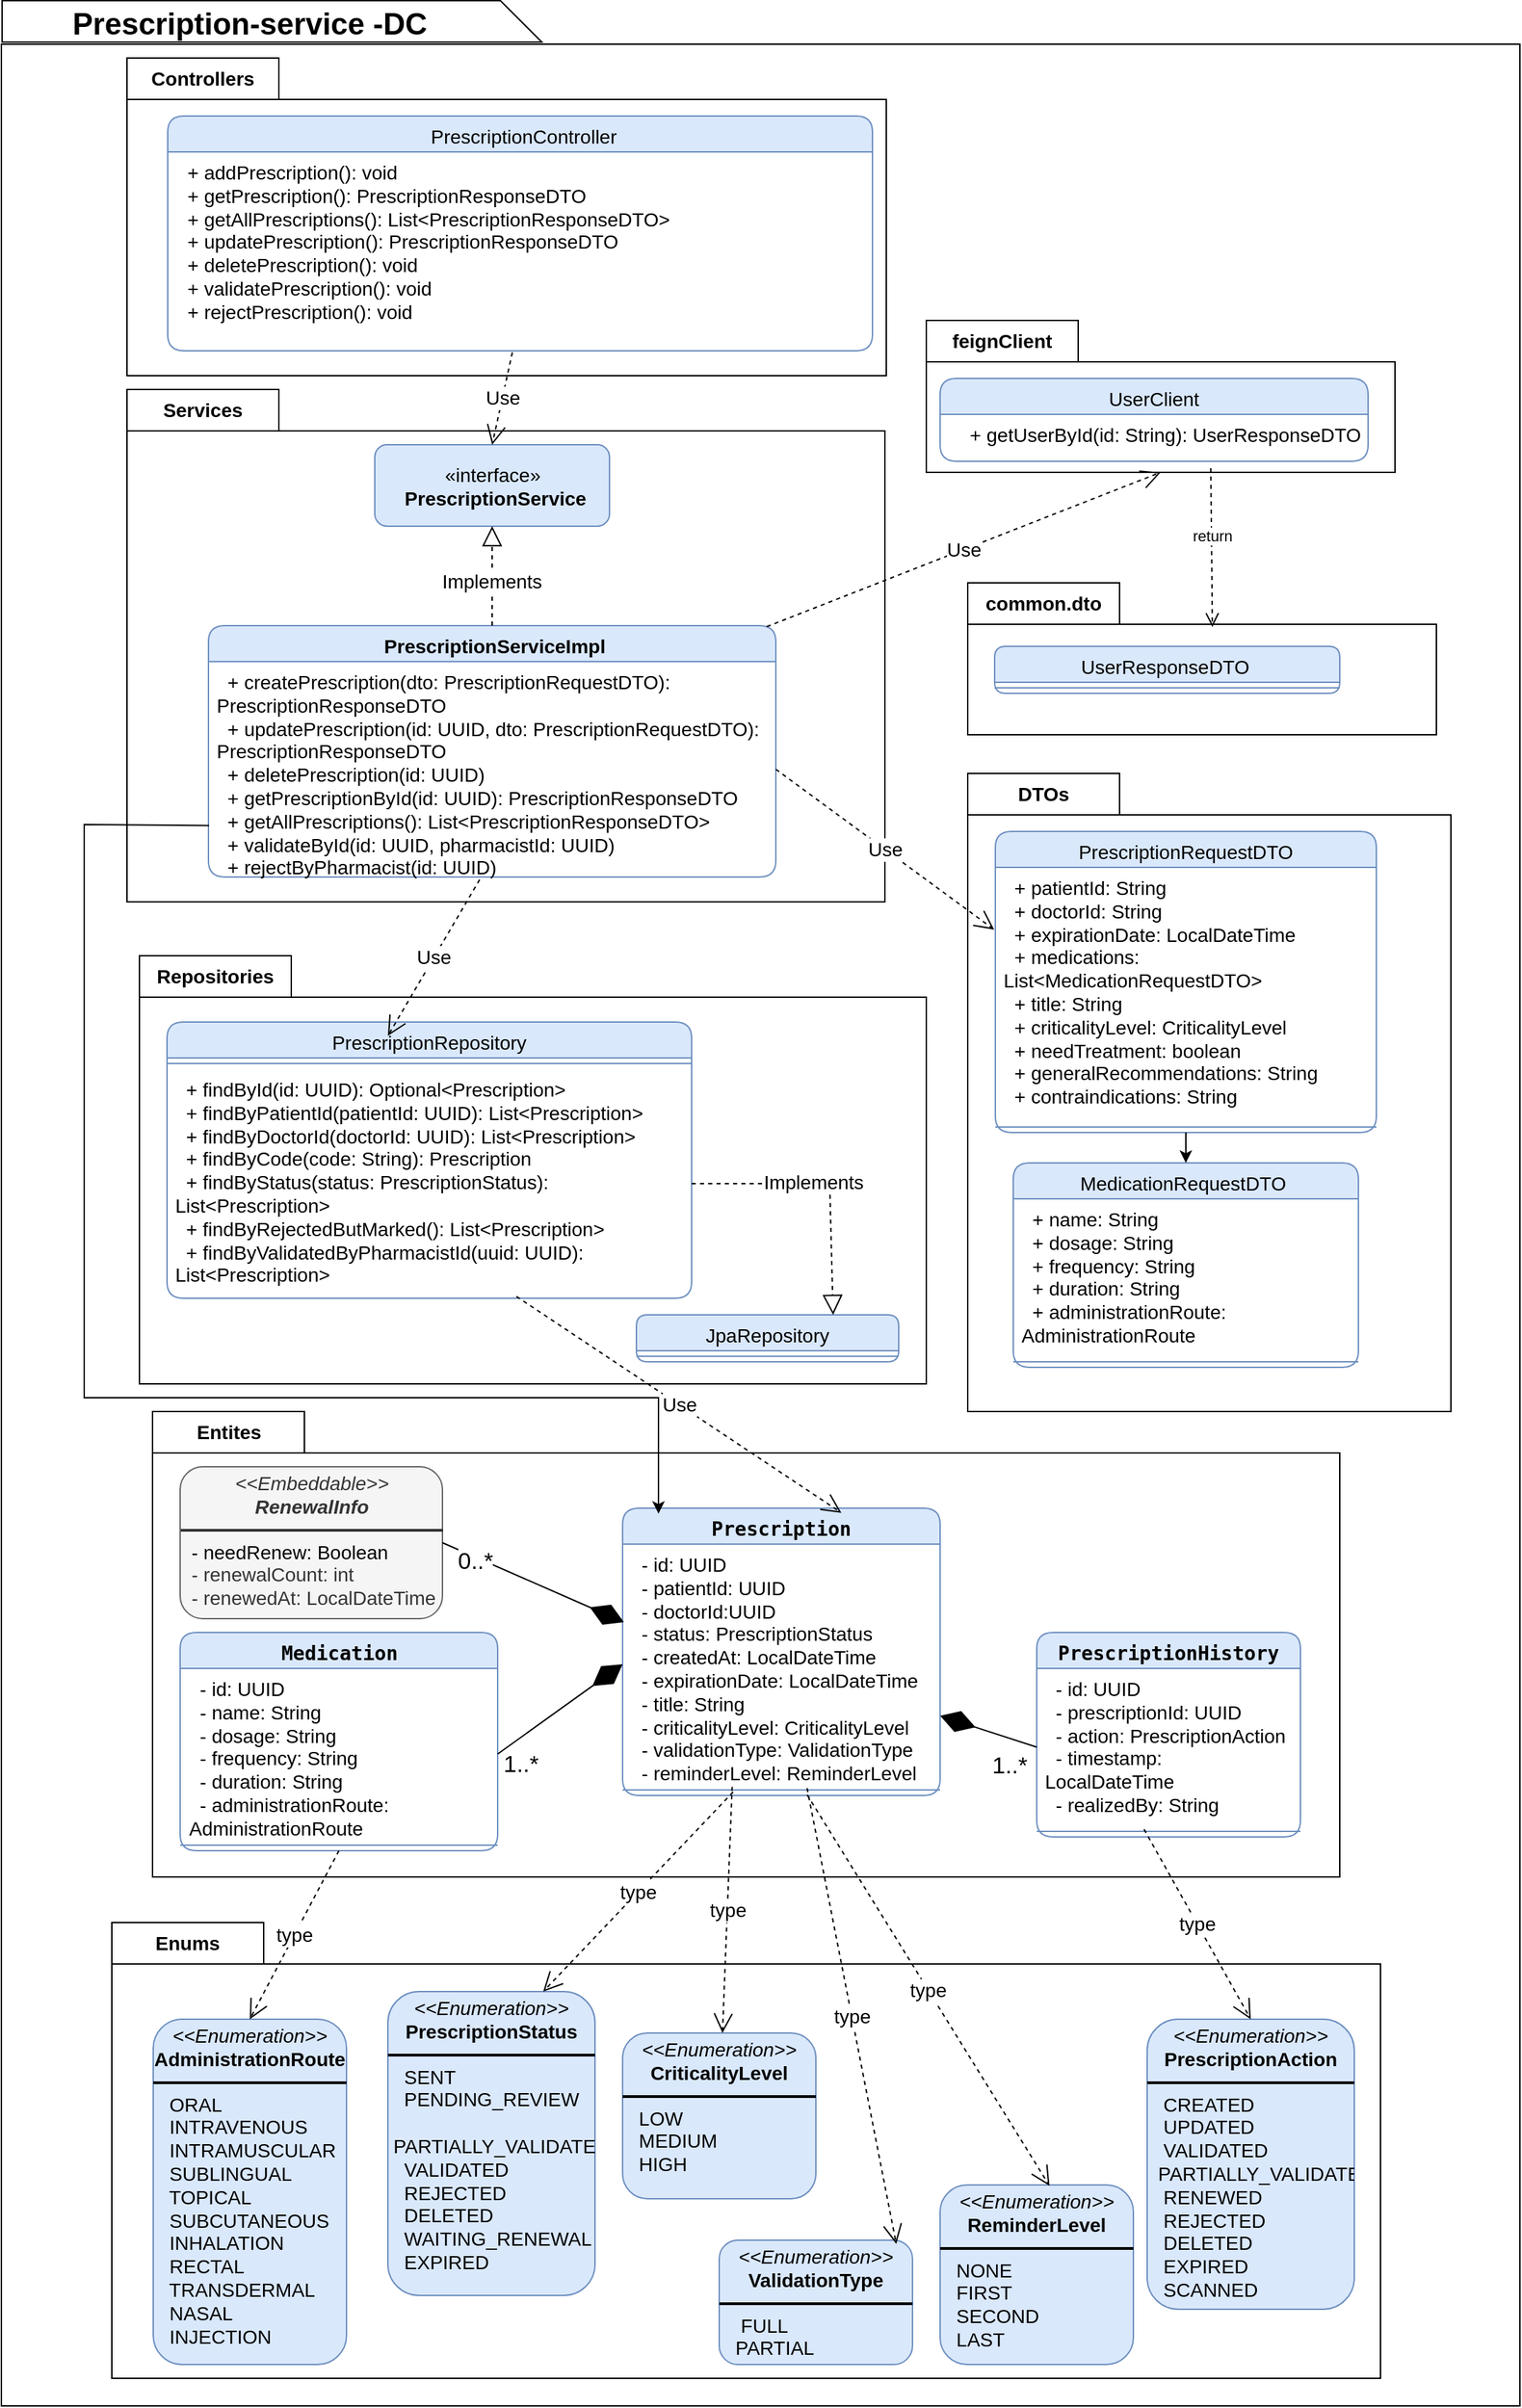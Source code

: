 <mxfile version="28.2.0">
  <diagram id="C5RBs43oDa-KdzZeNtuy" name="Page-1">
    <mxGraphModel dx="1423" dy="468" grid="1" gridSize="10" guides="1" tooltips="1" connect="1" arrows="1" fold="1" page="1" pageScale="1" pageWidth="583" pageHeight="827" math="0" shadow="0">
      <root>
        <mxCell id="WIyWlLk6GJQsqaUBKTNV-0" />
        <mxCell id="WIyWlLk6GJQsqaUBKTNV-1" parent="WIyWlLk6GJQsqaUBKTNV-0" />
        <mxCell id="e1ZtIlfMLZKQdUnk1_Ro-0" value="" style="html=1;whiteSpace=wrap;fontSize=14;" parent="WIyWlLk6GJQsqaUBKTNV-1" vertex="1">
          <mxGeometry x="1570" y="1360" width="1100" height="1710" as="geometry" />
        </mxCell>
        <mxCell id="e1ZtIlfMLZKQdUnk1_Ro-1" value="Entites" style="shape=folder;fontStyle=1;tabWidth=110;tabHeight=30;tabPosition=left;html=1;boundedLbl=1;labelInHeader=1;container=1;collapsible=0;recursiveResize=0;whiteSpace=wrap;fontSize=14;" parent="WIyWlLk6GJQsqaUBKTNV-1" vertex="1">
          <mxGeometry x="1679.5" y="2350" width="860" height="337" as="geometry" />
        </mxCell>
        <mxCell id="e1ZtIlfMLZKQdUnk1_Ro-2" value="&lt;div style=&quot;text-align: left;&quot;&gt;&lt;span style=&quot;background-color: transparent;&quot;&gt;&lt;font face=&quot;monospace&quot;&gt;Prescription&lt;/font&gt;&lt;/span&gt;&lt;/div&gt;" style="swimlane;fontStyle=1;align=center;verticalAlign=top;childLayout=stackLayout;horizontal=1;startSize=26;horizontalStack=0;resizeParent=1;resizeParentMax=0;resizeLast=0;collapsible=1;marginBottom=0;whiteSpace=wrap;html=1;fillColor=#dae8fc;strokeColor=#6c8ebf;rounded=1;fontSize=14;" parent="e1ZtIlfMLZKQdUnk1_Ro-1" vertex="1">
          <mxGeometry x="340.5" y="70" width="230" height="208" as="geometry">
            <mxRectangle x="200" y="60" width="70" height="30" as="alternateBounds" />
          </mxGeometry>
        </mxCell>
        <mxCell id="e1ZtIlfMLZKQdUnk1_Ro-3" value="&lt;div&gt;&amp;nbsp; - id: UUID&lt;/div&gt;&lt;div&gt;&amp;nbsp; - patientId: UUID&lt;/div&gt;&lt;div&gt;&amp;nbsp; - doctorId:UUID&lt;/div&gt;&lt;div&gt;&amp;nbsp; - status: PrescriptionStatus&lt;/div&gt;&lt;div&gt;&amp;nbsp; - createdAt: LocalDateTime&lt;/div&gt;&lt;div&gt;&amp;nbsp; - expirationDate: LocalDateTime&lt;/div&gt;&lt;div&gt;&amp;nbsp; - title: String&lt;/div&gt;&lt;div&gt;&amp;nbsp; - criticalityLevel: CriticalityLevel&lt;/div&gt;&lt;div&gt;&amp;nbsp; - validationType: ValidationType&lt;/div&gt;&lt;div&gt;&amp;nbsp; - reminderLevel: ReminderLevel&lt;/div&gt;&lt;div&gt;&amp;nbsp;&lt;br&gt;&lt;/div&gt;" style="text;strokeColor=none;fillColor=none;align=left;verticalAlign=top;spacingLeft=4;spacingRight=4;overflow=hidden;rotatable=0;points=[[0,0.5],[1,0.5]];portConstraint=eastwest;whiteSpace=wrap;html=1;rounded=1;fontSize=14;" parent="e1ZtIlfMLZKQdUnk1_Ro-2" vertex="1">
          <mxGeometry y="26" width="230" height="174" as="geometry" />
        </mxCell>
        <mxCell id="e1ZtIlfMLZKQdUnk1_Ro-4" value="" style="line;strokeWidth=1;fillColor=none;align=left;verticalAlign=middle;spacingTop=-1;spacingLeft=3;spacingRight=3;rotatable=0;labelPosition=right;points=[];portConstraint=eastwest;strokeColor=inherit;rounded=1;fontSize=14;" parent="e1ZtIlfMLZKQdUnk1_Ro-2" vertex="1">
          <mxGeometry y="200" width="230" height="8" as="geometry" />
        </mxCell>
        <mxCell id="e1ZtIlfMLZKQdUnk1_Ro-5" value="&lt;div style=&quot;text-align: left;&quot;&gt;&lt;span style=&quot;background-color: transparent;&quot;&gt;&lt;font face=&quot;monospace&quot;&gt;Medication&lt;/font&gt;&lt;/span&gt;&lt;/div&gt;" style="swimlane;fontStyle=1;align=center;verticalAlign=top;childLayout=stackLayout;horizontal=1;startSize=26;horizontalStack=0;resizeParent=1;resizeParentMax=0;resizeLast=0;collapsible=1;marginBottom=0;whiteSpace=wrap;html=1;fillColor=#dae8fc;strokeColor=#6c8ebf;rounded=1;fontSize=14;" parent="e1ZtIlfMLZKQdUnk1_Ro-1" vertex="1">
          <mxGeometry x="20" y="160" width="230" height="158" as="geometry">
            <mxRectangle x="200" y="60" width="70" height="30" as="alternateBounds" />
          </mxGeometry>
        </mxCell>
        <mxCell id="e1ZtIlfMLZKQdUnk1_Ro-6" value="&lt;div&gt;&lt;div&gt;&amp;nbsp; - id: UUID&lt;/div&gt;&lt;div&gt;&amp;nbsp; - name: String&lt;/div&gt;&lt;div&gt;&amp;nbsp; - dosage: String&lt;/div&gt;&lt;div&gt;&amp;nbsp; - frequency: String&lt;/div&gt;&lt;div&gt;&amp;nbsp; - duration: String&lt;/div&gt;&lt;div&gt;&amp;nbsp; - administrationRoute: AdministrationRoute&lt;/div&gt;&lt;/div&gt;" style="text;strokeColor=none;fillColor=none;align=left;verticalAlign=top;spacingLeft=4;spacingRight=4;overflow=hidden;rotatable=0;points=[[0,0.5],[1,0.5]];portConstraint=eastwest;whiteSpace=wrap;html=1;rounded=1;fontSize=14;" parent="e1ZtIlfMLZKQdUnk1_Ro-5" vertex="1">
          <mxGeometry y="26" width="230" height="124" as="geometry" />
        </mxCell>
        <mxCell id="e1ZtIlfMLZKQdUnk1_Ro-7" value="" style="line;strokeWidth=1;fillColor=none;align=left;verticalAlign=middle;spacingTop=-1;spacingLeft=3;spacingRight=3;rotatable=0;labelPosition=right;points=[];portConstraint=eastwest;strokeColor=inherit;rounded=1;fontSize=14;" parent="e1ZtIlfMLZKQdUnk1_Ro-5" vertex="1">
          <mxGeometry y="150" width="230" height="8" as="geometry" />
        </mxCell>
        <mxCell id="e1ZtIlfMLZKQdUnk1_Ro-131" value="&lt;p style=&quot;margin:0px;margin-top:4px;text-align:center;&quot;&gt;&lt;i&gt;&amp;lt;&amp;lt;Embeddable&amp;gt;&amp;gt;&lt;/i&gt;&lt;br&gt;&lt;i&gt;&lt;b&gt;RenewalInfo&lt;/b&gt;&lt;/i&gt;&lt;/p&gt;&lt;hr style=&quot;border-style:solid;&quot;&gt;&lt;div&gt;&amp;nbsp;&lt;span style=&quot;background-color: transparent; color: light-dark(rgb(0, 0, 0), rgb(255, 255, 255));&quot;&gt;&amp;nbsp;&lt;/span&gt;&lt;span style=&quot;background-color: transparent; color: light-dark(rgb(0, 0, 0), rgb(255, 255, 255));&quot;&gt;- needRenew: Boolean&lt;/span&gt;&lt;/div&gt;&lt;div&gt;&amp;nbsp; - renewalCount: int&lt;/div&gt;&lt;div&gt;&amp;nbsp; - renewedAt: LocalDateTime&lt;/div&gt;" style="verticalAlign=top;align=left;overflow=fill;html=1;whiteSpace=wrap;rounded=1;fillColor=#f5f5f5;fontColor=#333333;strokeColor=#666666;fontSize=14;" parent="e1ZtIlfMLZKQdUnk1_Ro-1" vertex="1">
          <mxGeometry x="20" y="40" width="190" height="110" as="geometry" />
        </mxCell>
        <mxCell id="e1ZtIlfMLZKQdUnk1_Ro-141" value="" style="endArrow=diamondThin;endFill=1;endSize=24;html=1;rounded=0;entryX=0;entryY=0.5;entryDx=0;entryDy=0;exitX=1;exitY=0.5;exitDx=0;exitDy=0;fontSize=14;" parent="e1ZtIlfMLZKQdUnk1_Ro-1" source="e1ZtIlfMLZKQdUnk1_Ro-6" target="e1ZtIlfMLZKQdUnk1_Ro-3" edge="1">
          <mxGeometry width="160" relative="1" as="geometry">
            <mxPoint x="500" y="95.25" as="sourcePoint" />
            <mxPoint x="660" y="95.25" as="targetPoint" />
          </mxGeometry>
        </mxCell>
        <mxCell id="e1ZtIlfMLZKQdUnk1_Ro-146" value="&lt;font style=&quot;font-size: 17px;&quot;&gt;1..*&lt;/font&gt;" style="edgeLabel;html=1;align=center;verticalAlign=middle;resizable=0;points=[];fontSize=14;" parent="e1ZtIlfMLZKQdUnk1_Ro-141" vertex="1" connectable="0">
          <mxGeometry x="-0.658" y="-4" relative="1" as="geometry">
            <mxPoint x="-2" y="16" as="offset" />
          </mxGeometry>
        </mxCell>
        <mxCell id="e1ZtIlfMLZKQdUnk1_Ro-144" value="" style="endArrow=diamondThin;endFill=1;endSize=24;html=1;rounded=0;entryX=0.004;entryY=0.325;entryDx=0;entryDy=0;exitX=1;exitY=0.5;exitDx=0;exitDy=0;entryPerimeter=0;fontSize=14;" parent="e1ZtIlfMLZKQdUnk1_Ro-1" source="e1ZtIlfMLZKQdUnk1_Ro-131" target="e1ZtIlfMLZKQdUnk1_Ro-3" edge="1">
          <mxGeometry width="160" relative="1" as="geometry">
            <mxPoint x="345" y="227" as="sourcePoint" />
            <mxPoint x="260" y="189" as="targetPoint" />
          </mxGeometry>
        </mxCell>
        <mxCell id="e1ZtIlfMLZKQdUnk1_Ro-148" value="&lt;font style=&quot;font-size: 17px;&quot;&gt;0..*&lt;/font&gt;" style="edgeLabel;html=1;align=center;verticalAlign=middle;resizable=0;points=[];fontSize=14;" parent="e1ZtIlfMLZKQdUnk1_Ro-144" vertex="1" connectable="0">
          <mxGeometry x="-0.634" y="-3" relative="1" as="geometry">
            <mxPoint as="offset" />
          </mxGeometry>
        </mxCell>
        <mxCell id="e1ZtIlfMLZKQdUnk1_Ro-110" value="&lt;div style=&quot;text-align: left;&quot;&gt;&lt;font face=&quot;monospace&quot;&gt;PrescriptionHistory&lt;/font&gt;&lt;/div&gt;" style="swimlane;fontStyle=1;align=center;verticalAlign=top;childLayout=stackLayout;horizontal=1;startSize=26;horizontalStack=0;resizeParent=1;resizeParentMax=0;resizeLast=0;collapsible=1;marginBottom=0;whiteSpace=wrap;html=1;fillColor=#dae8fc;strokeColor=#6c8ebf;rounded=1;fontSize=14;" parent="e1ZtIlfMLZKQdUnk1_Ro-1" vertex="1">
          <mxGeometry x="640.5" y="160" width="191" height="148" as="geometry">
            <mxRectangle x="200" y="60" width="70" height="30" as="alternateBounds" />
          </mxGeometry>
        </mxCell>
        <mxCell id="e1ZtIlfMLZKQdUnk1_Ro-111" value="&lt;div&gt;&amp;nbsp; - id: UUID&lt;/div&gt;&lt;div&gt;&amp;nbsp; - prescriptionId: UUID&lt;/div&gt;&lt;div&gt;&amp;nbsp; - action: PrescriptionAction&lt;/div&gt;&lt;div&gt;&amp;nbsp; - timestamp: LocalDateTime&lt;/div&gt;&lt;div&gt;&amp;nbsp; - realizedBy: String&lt;/div&gt;" style="text;strokeColor=none;fillColor=none;align=left;verticalAlign=top;spacingLeft=4;spacingRight=4;overflow=hidden;rotatable=0;points=[[0,0.5],[1,0.5]];portConstraint=eastwest;whiteSpace=wrap;html=1;rounded=1;fontSize=14;" parent="e1ZtIlfMLZKQdUnk1_Ro-110" vertex="1">
          <mxGeometry y="26" width="191" height="114" as="geometry" />
        </mxCell>
        <mxCell id="e1ZtIlfMLZKQdUnk1_Ro-112" value="" style="line;strokeWidth=1;fillColor=none;align=left;verticalAlign=middle;spacingTop=-1;spacingLeft=3;spacingRight=3;rotatable=0;labelPosition=right;points=[];portConstraint=eastwest;strokeColor=inherit;rounded=1;fontSize=14;" parent="e1ZtIlfMLZKQdUnk1_Ro-110" vertex="1">
          <mxGeometry y="140" width="191" height="8" as="geometry" />
        </mxCell>
        <mxCell id="e1ZtIlfMLZKQdUnk1_Ro-143" value="" style="endArrow=diamondThin;endFill=1;endSize=24;html=1;rounded=0;exitX=0;exitY=0.5;exitDx=0;exitDy=0;fontSize=14;" parent="e1ZtIlfMLZKQdUnk1_Ro-1" source="e1ZtIlfMLZKQdUnk1_Ro-111" target="e1ZtIlfMLZKQdUnk1_Ro-3" edge="1">
          <mxGeometry width="160" relative="1" as="geometry">
            <mxPoint x="645" y="227" as="sourcePoint" />
            <mxPoint x="560" y="189" as="targetPoint" />
          </mxGeometry>
        </mxCell>
        <mxCell id="e1ZtIlfMLZKQdUnk1_Ro-147" value="&lt;font style=&quot;font-size: 17px;&quot;&gt;1..*&lt;/font&gt;" style="edgeLabel;html=1;align=center;verticalAlign=middle;resizable=0;points=[];fontSize=14;" parent="e1ZtIlfMLZKQdUnk1_Ro-143" vertex="1" connectable="0">
          <mxGeometry x="-0.757" relative="1" as="geometry">
            <mxPoint x="-12" y="17" as="offset" />
          </mxGeometry>
        </mxCell>
        <mxCell id="e1ZtIlfMLZKQdUnk1_Ro-29" value="Enums" style="shape=folder;fontStyle=1;tabWidth=110;tabHeight=30;tabPosition=left;html=1;boundedLbl=1;labelInHeader=1;container=1;collapsible=0;recursiveResize=0;whiteSpace=wrap;fontSize=14;" parent="WIyWlLk6GJQsqaUBKTNV-1" vertex="1">
          <mxGeometry x="1650" y="2720" width="919" height="330" as="geometry" />
        </mxCell>
        <mxCell id="e1ZtIlfMLZKQdUnk1_Ro-114" value="&lt;p style=&quot;margin:0px;margin-top:4px;text-align:center;&quot;&gt;&lt;i&gt;&amp;lt;&amp;lt;Enumeration&amp;gt;&amp;gt;&lt;/i&gt;&lt;br&gt;&lt;b&gt;ReminderLevel&lt;/b&gt;&lt;/p&gt;&lt;hr style=&quot;border-style:solid;&quot;&gt;&lt;p style=&quot;margin:0px;margin-left:4px;&quot;&gt;&amp;nbsp; NONE&lt;/p&gt;&lt;p style=&quot;margin:0px;margin-left:4px;&quot;&gt;&amp;nbsp; FIRST&lt;/p&gt;&lt;p style=&quot;margin:0px;margin-left:4px;&quot;&gt;&amp;nbsp; SECOND&lt;/p&gt;&lt;p style=&quot;margin:0px;margin-left:4px;&quot;&gt;&amp;nbsp; LAST&lt;/p&gt;" style="verticalAlign=top;align=left;overflow=fill;html=1;whiteSpace=wrap;fillColor=#dae8fc;strokeColor=#6c8ebf;rounded=1;fontSize=14;" parent="e1ZtIlfMLZKQdUnk1_Ro-29" vertex="1">
          <mxGeometry x="600" y="190" width="140" height="130" as="geometry" />
        </mxCell>
        <mxCell id="e1ZtIlfMLZKQdUnk1_Ro-116" value="&lt;p style=&quot;margin:0px;margin-top:4px;text-align:center;&quot;&gt;&lt;i&gt;&amp;lt;&amp;lt;Enumeration&amp;gt;&amp;gt;&lt;/i&gt;&lt;br&gt;&lt;b&gt;CriticalityLevel&lt;/b&gt;&lt;/p&gt;&lt;hr style=&quot;border-style:solid;&quot;&gt;&lt;p style=&quot;margin:0px;margin-left:4px;&quot;&gt;&amp;nbsp;&lt;span style=&quot;background-color: transparent;&quot;&gt;&amp;nbsp;&lt;/span&gt;&lt;span style=&quot;background-color: transparent;&quot;&gt;LOW&lt;/span&gt;&lt;span style=&quot;background-color: transparent;&quot;&gt;&lt;br&gt;&lt;/span&gt;&lt;/p&gt;&lt;p style=&quot;margin:0px;margin-left:4px;&quot;&gt;&amp;nbsp; MEDIUM&lt;/p&gt;&lt;p style=&quot;margin:0px;margin-left:4px;&quot;&gt;&amp;nbsp; HIGH&lt;/p&gt;" style="verticalAlign=top;align=left;overflow=fill;html=1;whiteSpace=wrap;fillColor=#dae8fc;strokeColor=#6c8ebf;rounded=1;fontSize=14;" parent="e1ZtIlfMLZKQdUnk1_Ro-29" vertex="1">
          <mxGeometry x="370" y="80" width="140" height="120" as="geometry" />
        </mxCell>
        <mxCell id="e1ZtIlfMLZKQdUnk1_Ro-115" value="&lt;p style=&quot;margin:0px;margin-top:4px;text-align:center;&quot;&gt;&lt;i&gt;&amp;lt;&amp;lt;Enumeration&amp;gt;&amp;gt;&lt;/i&gt;&lt;br&gt;&lt;b&gt;ValidationType&lt;/b&gt;&lt;/p&gt;&lt;hr style=&quot;border-style:solid;&quot;&gt;&lt;p style=&quot;margin:0px;margin-left:4px;&quot;&gt;&amp;nbsp;&lt;span style=&quot;background-color: transparent;&quot;&gt;&amp;nbsp; FULL&lt;/span&gt;&lt;br&gt;&lt;/p&gt;&lt;p style=&quot;margin:0px;margin-left:4px;&quot;&gt;&amp;nbsp; PARTIAL&lt;/p&gt;" style="verticalAlign=top;align=left;overflow=fill;html=1;whiteSpace=wrap;fillColor=#dae8fc;strokeColor=#6c8ebf;rounded=1;fontSize=14;" parent="e1ZtIlfMLZKQdUnk1_Ro-29" vertex="1">
          <mxGeometry x="440" y="230" width="140" height="90" as="geometry" />
        </mxCell>
        <mxCell id="e1ZtIlfMLZKQdUnk1_Ro-117" value="&lt;p style=&quot;margin:0px;margin-top:4px;text-align:center;&quot;&gt;&lt;i&gt;&amp;lt;&amp;lt;Enumeration&amp;gt;&amp;gt;&lt;/i&gt;&lt;br&gt;&lt;b&gt;PrescriptionStatus&lt;/b&gt;&lt;/p&gt;&lt;hr style=&quot;border-style:solid;&quot;&gt;&lt;p style=&quot;margin:0px;margin-left:4px;&quot;&gt;&amp;nbsp; SENT&lt;/p&gt;&lt;p style=&quot;margin:0px;margin-left:4px;&quot;&gt;&amp;nbsp; PENDING_REVIEW&lt;/p&gt;&lt;p style=&quot;margin:0px;margin-left:4px;&quot;&gt;&amp;nbsp; PARTIALLY_VALIDATED&lt;/p&gt;&lt;p style=&quot;margin:0px;margin-left:4px;&quot;&gt;&amp;nbsp; VALIDATED&lt;/p&gt;&lt;p style=&quot;margin:0px;margin-left:4px;&quot;&gt;&amp;nbsp; REJECTED&lt;/p&gt;&lt;p style=&quot;margin:0px;margin-left:4px;&quot;&gt;&amp;nbsp; DELETED&lt;/p&gt;&lt;p style=&quot;margin:0px;margin-left:4px;&quot;&gt;&amp;nbsp; WAITING_RENEWAL&lt;/p&gt;&lt;p style=&quot;margin:0px;margin-left:4px;&quot;&gt;&amp;nbsp; EXPIRED&lt;/p&gt;" style="verticalAlign=top;align=left;overflow=fill;html=1;whiteSpace=wrap;fillColor=#dae8fc;strokeColor=#6c8ebf;rounded=1;fontSize=14;" parent="e1ZtIlfMLZKQdUnk1_Ro-29" vertex="1">
          <mxGeometry x="200" y="50" width="150" height="220" as="geometry" />
        </mxCell>
        <mxCell id="e1ZtIlfMLZKQdUnk1_Ro-30" value="&lt;p style=&quot;margin:0px;margin-top:4px;text-align:center;&quot;&gt;&lt;i&gt;&amp;lt;&amp;lt;Enumeration&amp;gt;&amp;gt;&lt;/i&gt;&lt;br&gt;&lt;b&gt;AdministrationRoute&lt;/b&gt;&lt;/p&gt;&lt;hr style=&quot;border-style:solid;&quot;&gt;&lt;p style=&quot;margin:0px;margin-left:4px;&quot;&gt;&amp;nbsp; ORAL&lt;/p&gt;&lt;p style=&quot;margin:0px;margin-left:4px;&quot;&gt;&amp;nbsp; INTRAVENOUS&lt;/p&gt;&lt;p style=&quot;margin:0px;margin-left:4px;&quot;&gt;&amp;nbsp; INTRAMUSCULAR&lt;/p&gt;&lt;p style=&quot;margin:0px;margin-left:4px;&quot;&gt;&amp;nbsp; SUBLINGUAL&lt;/p&gt;&lt;p style=&quot;margin:0px;margin-left:4px;&quot;&gt;&amp;nbsp; TOPICAL&lt;/p&gt;&lt;p style=&quot;margin:0px;margin-left:4px;&quot;&gt;&amp;nbsp; SUBCUTANEOUS&lt;/p&gt;&lt;p style=&quot;margin:0px;margin-left:4px;&quot;&gt;&amp;nbsp; INHALATION&lt;/p&gt;&lt;p style=&quot;margin:0px;margin-left:4px;&quot;&gt;&amp;nbsp; RECTAL&lt;/p&gt;&lt;p style=&quot;margin:0px;margin-left:4px;&quot;&gt;&amp;nbsp; TRANSDERMAL&lt;/p&gt;&lt;p style=&quot;margin:0px;margin-left:4px;&quot;&gt;&amp;nbsp; NASAL&lt;/p&gt;&lt;p style=&quot;margin:0px;margin-left:4px;&quot;&gt;&amp;nbsp; INJECTION&lt;/p&gt;" style="verticalAlign=top;align=left;overflow=fill;html=1;whiteSpace=wrap;fillColor=#dae8fc;strokeColor=#6c8ebf;rounded=1;fontSize=14;" parent="e1ZtIlfMLZKQdUnk1_Ro-29" vertex="1">
          <mxGeometry x="30" y="70" width="140" height="250" as="geometry" />
        </mxCell>
        <mxCell id="e1ZtIlfMLZKQdUnk1_Ro-113" value="&lt;p style=&quot;margin:0px;margin-top:4px;text-align:center;&quot;&gt;&lt;i&gt;&amp;lt;&amp;lt;Enumeration&amp;gt;&amp;gt;&lt;/i&gt;&lt;br&gt;&lt;b&gt;PrescriptionAction&lt;/b&gt;&lt;/p&gt;&lt;hr style=&quot;border-style:solid;&quot;&gt;&lt;p style=&quot;margin:0px;margin-left:4px;&quot;&gt;&amp;nbsp; CREATED&lt;/p&gt;&lt;p style=&quot;margin:0px;margin-left:4px;&quot;&gt;&amp;nbsp; UPDATED&lt;/p&gt;&lt;p style=&quot;margin:0px;margin-left:4px;&quot;&gt;&amp;nbsp; VALIDATED&lt;/p&gt;&lt;p style=&quot;margin:0px;margin-left:4px;&quot;&gt;&amp;nbsp;PARTIALLY_VALIDATED&lt;/p&gt;&lt;p style=&quot;margin:0px;margin-left:4px;&quot;&gt;&amp;nbsp; RENEWED&lt;/p&gt;&lt;p style=&quot;margin:0px;margin-left:4px;&quot;&gt;&amp;nbsp; REJECTED&lt;/p&gt;&lt;p style=&quot;margin:0px;margin-left:4px;&quot;&gt;&amp;nbsp; DELETED&lt;/p&gt;&lt;p style=&quot;margin:0px;margin-left:4px;&quot;&gt;&amp;nbsp; EXPIRED&lt;/p&gt;&lt;p style=&quot;margin:0px;margin-left:4px;&quot;&gt;&amp;nbsp; SCANNED&lt;/p&gt;" style="verticalAlign=top;align=left;overflow=fill;html=1;whiteSpace=wrap;fillColor=#dae8fc;strokeColor=#6c8ebf;rounded=1;fontSize=14;" parent="e1ZtIlfMLZKQdUnk1_Ro-29" vertex="1">
          <mxGeometry x="750" y="70" width="150" height="210" as="geometry" />
        </mxCell>
        <mxCell id="e1ZtIlfMLZKQdUnk1_Ro-31" value="DTOs" style="shape=folder;fontStyle=1;tabWidth=110;tabHeight=30;tabPosition=left;html=1;boundedLbl=1;labelInHeader=1;container=1;collapsible=0;recursiveResize=0;whiteSpace=wrap;fontSize=14;" parent="WIyWlLk6GJQsqaUBKTNV-1" vertex="1">
          <mxGeometry x="2270" y="1888" width="350" height="462" as="geometry" />
        </mxCell>
        <mxCell id="e1ZtIlfMLZKQdUnk1_Ro-35" value="&lt;div style=&quot;text-align: left;&quot;&gt;&lt;span style=&quot;background-color: transparent; font-weight: 400;&quot;&gt;PrescriptionRequestDTO&lt;/span&gt;&lt;/div&gt;" style="swimlane;fontStyle=1;align=center;verticalAlign=top;childLayout=stackLayout;horizontal=1;startSize=26;horizontalStack=0;resizeParent=1;resizeParentMax=0;resizeLast=0;collapsible=1;marginBottom=0;whiteSpace=wrap;html=1;fillColor=#dae8fc;strokeColor=#6c8ebf;rounded=1;fontSize=14;" parent="e1ZtIlfMLZKQdUnk1_Ro-31" vertex="1">
          <mxGeometry x="20" y="42" width="276" height="218" as="geometry">
            <mxRectangle x="200" y="60" width="70" height="30" as="alternateBounds" />
          </mxGeometry>
        </mxCell>
        <mxCell id="e1ZtIlfMLZKQdUnk1_Ro-36" value="&lt;div&gt;&amp;nbsp; + patientId: String&lt;/div&gt;&lt;div&gt;&amp;nbsp; + doctorId: String&lt;/div&gt;&lt;div&gt;&amp;nbsp; + expirationDate: LocalDateTime&lt;/div&gt;&lt;div&gt;&amp;nbsp; + medications: List&amp;lt;MedicationRequestDTO&amp;gt;&lt;/div&gt;&lt;div&gt;&amp;nbsp; + title: String&lt;/div&gt;&lt;div&gt;&amp;nbsp; + criticalityLevel: CriticalityLevel&lt;/div&gt;&lt;div&gt;&amp;nbsp; + needTreatment: boolean&lt;/div&gt;&lt;div&gt;&amp;nbsp; + generalRecommendations: String&lt;/div&gt;&lt;div&gt;&amp;nbsp; + contraindications: String&lt;/div&gt;" style="text;strokeColor=none;fillColor=none;align=left;verticalAlign=top;spacingLeft=4;spacingRight=4;overflow=hidden;rotatable=0;points=[[0,0.5],[1,0.5]];portConstraint=eastwest;whiteSpace=wrap;html=1;rounded=1;fontSize=14;" parent="e1ZtIlfMLZKQdUnk1_Ro-35" vertex="1">
          <mxGeometry y="26" width="276" height="184" as="geometry" />
        </mxCell>
        <mxCell id="e1ZtIlfMLZKQdUnk1_Ro-37" value="" style="line;strokeWidth=1;fillColor=none;align=left;verticalAlign=middle;spacingTop=-1;spacingLeft=3;spacingRight=3;rotatable=0;labelPosition=right;points=[];portConstraint=eastwest;strokeColor=inherit;rounded=1;fontSize=14;" parent="e1ZtIlfMLZKQdUnk1_Ro-35" vertex="1">
          <mxGeometry y="210" width="276" height="8" as="geometry" />
        </mxCell>
        <mxCell id="e1ZtIlfMLZKQdUnk1_Ro-38" value="&lt;div style=&quot;text-align: left;&quot;&gt;&lt;span style=&quot;font-weight: 400;&quot;&gt;MedicationRequestDTO&amp;nbsp;&lt;/span&gt;&lt;/div&gt;" style="swimlane;fontStyle=1;align=center;verticalAlign=top;childLayout=stackLayout;horizontal=1;startSize=26;horizontalStack=0;resizeParent=1;resizeParentMax=0;resizeLast=0;collapsible=1;marginBottom=0;whiteSpace=wrap;html=1;fillColor=#dae8fc;strokeColor=#6c8ebf;rounded=1;fontSize=14;" parent="e1ZtIlfMLZKQdUnk1_Ro-31" vertex="1">
          <mxGeometry x="33" y="282" width="250" height="148" as="geometry">
            <mxRectangle x="200" y="60" width="70" height="30" as="alternateBounds" />
          </mxGeometry>
        </mxCell>
        <mxCell id="e1ZtIlfMLZKQdUnk1_Ro-39" value="&lt;div&gt;&amp;nbsp; + name: String&lt;/div&gt;&lt;div&gt;&amp;nbsp; + dosage: String&lt;/div&gt;&lt;div&gt;&amp;nbsp; + frequency: String&lt;/div&gt;&lt;div&gt;&amp;nbsp; + duration: String&lt;/div&gt;&lt;div&gt;&amp;nbsp; + administrationRoute: AdministrationRoute&lt;/div&gt;" style="text;strokeColor=none;fillColor=none;align=left;verticalAlign=top;spacingLeft=4;spacingRight=4;overflow=hidden;rotatable=0;points=[[0,0.5],[1,0.5]];portConstraint=eastwest;whiteSpace=wrap;html=1;rounded=1;fontSize=14;" parent="e1ZtIlfMLZKQdUnk1_Ro-38" vertex="1">
          <mxGeometry y="26" width="250" height="114" as="geometry" />
        </mxCell>
        <mxCell id="e1ZtIlfMLZKQdUnk1_Ro-40" value="" style="line;strokeWidth=1;fillColor=none;align=left;verticalAlign=middle;spacingTop=-1;spacingLeft=3;spacingRight=3;rotatable=0;labelPosition=right;points=[];portConstraint=eastwest;strokeColor=inherit;rounded=1;fontSize=14;" parent="e1ZtIlfMLZKQdUnk1_Ro-38" vertex="1">
          <mxGeometry y="140" width="250" height="8" as="geometry" />
        </mxCell>
        <mxCell id="e1ZtIlfMLZKQdUnk1_Ro-41" value="" style="endArrow=classic;html=1;rounded=0;exitX=0.5;exitY=1;exitDx=0;exitDy=0;entryX=0.5;entryY=0;entryDx=0;entryDy=0;fontSize=14;" parent="e1ZtIlfMLZKQdUnk1_Ro-31" source="e1ZtIlfMLZKQdUnk1_Ro-35" target="e1ZtIlfMLZKQdUnk1_Ro-38" edge="1">
          <mxGeometry width="50" height="50" relative="1" as="geometry">
            <mxPoint x="-510" y="330" as="sourcePoint" />
            <mxPoint x="-456" y="510" as="targetPoint" />
          </mxGeometry>
        </mxCell>
        <mxCell id="e1ZtIlfMLZKQdUnk1_Ro-45" value="Services" style="shape=folder;fontStyle=1;tabWidth=110;tabHeight=30;tabPosition=left;html=1;boundedLbl=1;labelInHeader=1;container=1;collapsible=0;recursiveResize=0;whiteSpace=wrap;fontSize=14;" parent="WIyWlLk6GJQsqaUBKTNV-1" vertex="1">
          <mxGeometry x="1661" y="1610" width="549" height="371" as="geometry" />
        </mxCell>
        <mxCell id="e1ZtIlfMLZKQdUnk1_Ro-49" value="&lt;div style=&quot;text-align: left;&quot;&gt;&lt;b&gt;&amp;nbsp;PrescriptionServiceImpl&lt;/b&gt;&lt;/div&gt;" style="swimlane;fontStyle=1;align=center;verticalAlign=top;childLayout=stackLayout;horizontal=1;startSize=26;horizontalStack=0;resizeParent=1;resizeParentMax=0;resizeLast=0;collapsible=1;marginBottom=0;whiteSpace=wrap;html=1;rounded=1;fillColor=#dae8fc;strokeColor=#6c8ebf;fontSize=14;" parent="e1ZtIlfMLZKQdUnk1_Ro-45" vertex="1">
          <mxGeometry x="59" y="171" width="411" height="182" as="geometry" />
        </mxCell>
        <mxCell id="e1ZtIlfMLZKQdUnk1_Ro-51" value="&lt;div&gt;&amp;nbsp; + createPrescription(dto: PrescriptionRequestDTO): PrescriptionResponseDTO&lt;/div&gt;&lt;div&gt;&amp;nbsp; + updatePrescription(id: UUID, dto: PrescriptionRequestDTO): PrescriptionResponseDTO&lt;/div&gt;&lt;div&gt;&amp;nbsp; + deletePrescription(id: UUID)&lt;/div&gt;&lt;div&gt;&amp;nbsp; + getPrescriptionById(id: UUID): PrescriptionResponseDTO&lt;/div&gt;&lt;div&gt;&amp;nbsp; + getAllPrescriptions(): List&amp;lt;PrescriptionResponseDTO&amp;gt;&lt;/div&gt;&lt;div&gt;&amp;nbsp; + validateById(id: UUID, pharmacistId: UUID)&lt;/div&gt;&lt;div&gt;&amp;nbsp; + rejectByPharmacist(id: UUID)&lt;/div&gt;" style="text;strokeColor=none;fillColor=none;align=left;verticalAlign=top;spacingLeft=4;spacingRight=4;overflow=hidden;rotatable=0;points=[[0,0.5],[1,0.5]];portConstraint=eastwest;whiteSpace=wrap;html=1;rounded=1;fontSize=14;" parent="e1ZtIlfMLZKQdUnk1_Ro-49" vertex="1">
          <mxGeometry y="26" width="411" height="156" as="geometry" />
        </mxCell>
        <mxCell id="e1ZtIlfMLZKQdUnk1_Ro-46" value="«interface»&lt;br&gt;&lt;div style=&quot;text-align: left;&quot;&gt;&lt;span style=&quot;background-color: transparent;&quot;&gt;&lt;b&gt;&amp;nbsp;PrescriptionService&lt;/b&gt;&lt;/span&gt;&lt;/div&gt;" style="html=1;whiteSpace=wrap;fillColor=#dae8fc;strokeColor=#6c8ebf;rounded=1;fontSize=14;" parent="e1ZtIlfMLZKQdUnk1_Ro-45" vertex="1">
          <mxGeometry x="179.5" y="40" width="170" height="59" as="geometry" />
        </mxCell>
        <mxCell id="e1ZtIlfMLZKQdUnk1_Ro-58" value="" style="endArrow=block;dashed=1;endFill=0;endSize=12;html=1;rounded=0;exitX=0.5;exitY=0;exitDx=0;exitDy=0;entryX=0.5;entryY=1;entryDx=0;entryDy=0;fontSize=14;" parent="e1ZtIlfMLZKQdUnk1_Ro-45" source="e1ZtIlfMLZKQdUnk1_Ro-49" target="e1ZtIlfMLZKQdUnk1_Ro-46" edge="1">
          <mxGeometry width="160" relative="1" as="geometry">
            <mxPoint x="264.5" y="150" as="sourcePoint" />
            <mxPoint x="117.5" y="70" as="targetPoint" />
          </mxGeometry>
        </mxCell>
        <mxCell id="e1ZtIlfMLZKQdUnk1_Ro-59" value="Implements" style="edgeLabel;html=1;align=center;verticalAlign=middle;resizable=0;points=[];fontSize=14;" parent="e1ZtIlfMLZKQdUnk1_Ro-58" vertex="1" connectable="0">
          <mxGeometry x="-0.1" y="1" relative="1" as="geometry">
            <mxPoint as="offset" />
          </mxGeometry>
        </mxCell>
        <mxCell id="e1ZtIlfMLZKQdUnk1_Ro-64" value="Controllers" style="shape=folder;fontStyle=1;tabWidth=110;tabHeight=30;tabPosition=left;html=1;boundedLbl=1;labelInHeader=1;container=1;collapsible=0;recursiveResize=0;whiteSpace=wrap;fontSize=14;" parent="WIyWlLk6GJQsqaUBKTNV-1" vertex="1">
          <mxGeometry x="1661" y="1370" width="550" height="230" as="geometry" />
        </mxCell>
        <mxCell id="e1ZtIlfMLZKQdUnk1_Ro-127" value="&lt;div style=&quot;text-align: left;&quot;&gt;&lt;span style=&quot;font-weight: 400;&quot;&gt;&amp;nbsp;PrescriptionController&lt;/span&gt;&lt;/div&gt;" style="swimlane;fontStyle=1;align=center;verticalAlign=top;childLayout=stackLayout;horizontal=1;startSize=26;horizontalStack=0;resizeParent=1;resizeParentMax=0;resizeLast=0;collapsible=1;marginBottom=0;whiteSpace=wrap;html=1;rounded=1;fillColor=#dae8fc;strokeColor=#6c8ebf;fontSize=14;" parent="e1ZtIlfMLZKQdUnk1_Ro-64" vertex="1">
          <mxGeometry x="29.5" y="42" width="510.5" height="170" as="geometry" />
        </mxCell>
        <mxCell id="e1ZtIlfMLZKQdUnk1_Ro-128" value="&lt;div&gt;&amp;nbsp; + addPrescription(): void&lt;/div&gt;&lt;div&gt;&amp;nbsp; + getPrescription(): PrescriptionResponseDTO&lt;/div&gt;&lt;div&gt;&amp;nbsp; + getAllPrescriptions(): List&amp;lt;PrescriptionResponseDTO&amp;gt;&lt;/div&gt;&lt;div&gt;&amp;nbsp; + updatePrescription(): PrescriptionResponseDTO&lt;/div&gt;&lt;div&gt;&amp;nbsp; + deletePrescription(): void&lt;/div&gt;&lt;div&gt;&amp;nbsp; + validatePrescription(): void&lt;/div&gt;&lt;div&gt;&amp;nbsp; + rejectPrescription(): void&lt;/div&gt;" style="text;strokeColor=none;fillColor=none;align=left;verticalAlign=top;spacingLeft=4;spacingRight=4;overflow=hidden;rotatable=0;points=[[0,0.5],[1,0.5]];portConstraint=eastwest;whiteSpace=wrap;html=1;rounded=1;fontSize=14;" parent="e1ZtIlfMLZKQdUnk1_Ro-127" vertex="1">
          <mxGeometry y="26" width="510.5" height="144" as="geometry" />
        </mxCell>
        <mxCell id="e1ZtIlfMLZKQdUnk1_Ro-77" value="Repositories" style="shape=folder;fontStyle=1;tabWidth=110;tabHeight=30;tabPosition=left;html=1;boundedLbl=1;labelInHeader=1;container=1;collapsible=0;recursiveResize=0;whiteSpace=wrap;fontSize=14;" parent="WIyWlLk6GJQsqaUBKTNV-1" vertex="1">
          <mxGeometry x="1670" y="2020" width="570" height="310" as="geometry" />
        </mxCell>
        <mxCell id="e1ZtIlfMLZKQdUnk1_Ro-78" value="&lt;div style=&quot;text-align: left;&quot;&gt;&lt;span style=&quot;font-weight: 400;&quot;&gt;PrescriptionRepository&lt;/span&gt;&lt;/div&gt;" style="swimlane;fontStyle=1;align=center;verticalAlign=top;childLayout=stackLayout;horizontal=1;startSize=26;horizontalStack=0;resizeParent=1;resizeParentMax=0;resizeLast=0;collapsible=1;marginBottom=0;whiteSpace=wrap;html=1;rounded=1;fillColor=#dae8fc;strokeColor=#6c8ebf;fontSize=14;" parent="e1ZtIlfMLZKQdUnk1_Ro-77" vertex="1">
          <mxGeometry x="20" y="48" width="380" height="200" as="geometry" />
        </mxCell>
        <mxCell id="e1ZtIlfMLZKQdUnk1_Ro-79" value="" style="line;strokeWidth=1;fillColor=none;align=left;verticalAlign=middle;spacingTop=-1;spacingLeft=3;spacingRight=3;rotatable=0;labelPosition=right;points=[];portConstraint=eastwest;strokeColor=inherit;rounded=1;fontSize=14;" parent="e1ZtIlfMLZKQdUnk1_Ro-78" vertex="1">
          <mxGeometry y="26" width="380" height="8" as="geometry" />
        </mxCell>
        <mxCell id="e1ZtIlfMLZKQdUnk1_Ro-80" value="&lt;div&gt;&amp;nbsp; + findById(id: UUID): Optional&amp;lt;Prescription&amp;gt;&lt;/div&gt;&lt;div&gt;&amp;nbsp; + findByPatientId(patientId: UUID): List&amp;lt;Prescription&amp;gt;&lt;/div&gt;&lt;div&gt;&amp;nbsp; + findByDoctorId(doctorId: UUID): List&amp;lt;Prescription&amp;gt;&lt;/div&gt;&lt;div&gt;&amp;nbsp; + findByCode(code: String): Prescription&lt;/div&gt;&lt;div&gt;&amp;nbsp; + findByStatus(status: PrescriptionStatus): List&amp;lt;Prescription&amp;gt;&lt;/div&gt;&lt;div&gt;&amp;nbsp; + findByRejectedButMarked(): List&amp;lt;Prescription&amp;gt;&lt;/div&gt;&lt;div&gt;&amp;nbsp; + findByValidatedByPharmacistId(uuid: UUID): List&amp;lt;Prescription&amp;gt;&lt;/div&gt;&lt;div&gt;&lt;br&gt;&lt;/div&gt;" style="text;strokeColor=none;fillColor=none;align=left;verticalAlign=top;spacingLeft=4;spacingRight=4;overflow=hidden;rotatable=0;points=[[0,0.5],[1,0.5]];portConstraint=eastwest;whiteSpace=wrap;html=1;rounded=1;fontSize=14;" parent="e1ZtIlfMLZKQdUnk1_Ro-78" vertex="1">
          <mxGeometry y="34" width="380" height="166" as="geometry" />
        </mxCell>
        <mxCell id="e1ZtIlfMLZKQdUnk1_Ro-169" value="&lt;div style=&quot;text-align: left;&quot;&gt;&lt;span style=&quot;font-weight: 400;&quot;&gt;JpaRepository&lt;/span&gt;&lt;/div&gt;" style="swimlane;fontStyle=1;align=center;verticalAlign=top;childLayout=stackLayout;horizontal=1;startSize=26;horizontalStack=0;resizeParent=1;resizeParentMax=0;resizeLast=0;collapsible=1;marginBottom=0;whiteSpace=wrap;html=1;rounded=1;fillColor=#dae8fc;strokeColor=#6c8ebf;fontSize=14;" parent="e1ZtIlfMLZKQdUnk1_Ro-77" vertex="1">
          <mxGeometry x="360" y="260" width="190" height="34" as="geometry" />
        </mxCell>
        <mxCell id="e1ZtIlfMLZKQdUnk1_Ro-170" value="" style="line;strokeWidth=1;fillColor=none;align=left;verticalAlign=middle;spacingTop=-1;spacingLeft=3;spacingRight=3;rotatable=0;labelPosition=right;points=[];portConstraint=eastwest;strokeColor=inherit;rounded=1;fontSize=14;" parent="e1ZtIlfMLZKQdUnk1_Ro-169" vertex="1">
          <mxGeometry y="26" width="190" height="8" as="geometry" />
        </mxCell>
        <mxCell id="e1ZtIlfMLZKQdUnk1_Ro-172" value="" style="endArrow=block;dashed=1;endFill=0;endSize=12;html=1;rounded=0;exitX=1;exitY=0.5;exitDx=0;exitDy=0;entryX=0.75;entryY=0;entryDx=0;entryDy=0;fontSize=14;" parent="e1ZtIlfMLZKQdUnk1_Ro-77" source="e1ZtIlfMLZKQdUnk1_Ro-80" target="e1ZtIlfMLZKQdUnk1_Ro-169" edge="1">
          <mxGeometry width="160" relative="1" as="geometry">
            <mxPoint x="480" y="202" as="sourcePoint" />
            <mxPoint x="480" y="130" as="targetPoint" />
            <Array as="points">
              <mxPoint x="500" y="165" />
            </Array>
          </mxGeometry>
        </mxCell>
        <mxCell id="e1ZtIlfMLZKQdUnk1_Ro-173" value="Implements" style="edgeLabel;html=1;align=center;verticalAlign=middle;resizable=0;points=[];fontSize=14;" parent="e1ZtIlfMLZKQdUnk1_Ro-172" vertex="1" connectable="0">
          <mxGeometry x="-0.1" y="1" relative="1" as="geometry">
            <mxPoint as="offset" />
          </mxGeometry>
        </mxCell>
        <mxCell id="e1ZtIlfMLZKQdUnk1_Ro-107" value="" style="shape=card;whiteSpace=wrap;html=1;rotation=90;flipV=1;flipH=1;direction=west;fontSize=14;" parent="WIyWlLk6GJQsqaUBKTNV-1" vertex="1">
          <mxGeometry x="1751" y="1148" width="30" height="391" as="geometry" />
        </mxCell>
        <mxCell id="e1ZtIlfMLZKQdUnk1_Ro-108" value="&lt;h1 style=&quot;text-align: left; margin-top: 0px;&quot;&gt;&lt;span style=&quot;background-color: transparent; color: light-dark(rgb(0, 0, 0), rgb(255, 255, 255));&quot;&gt;&lt;font&gt;Prescription-service -DC&lt;/font&gt;&lt;/span&gt;&lt;/h1&gt;" style="text;html=1;align=center;verticalAlign=middle;whiteSpace=wrap;rounded=0;fontSize=11;" parent="WIyWlLk6GJQsqaUBKTNV-1" vertex="1">
          <mxGeometry x="1580" y="1339" width="340" height="27" as="geometry" />
        </mxCell>
        <mxCell id="e1ZtIlfMLZKQdUnk1_Ro-140" value="" style="endArrow=classic;html=1;rounded=0;exitX=0.001;exitY=0.761;exitDx=0;exitDy=0;entryX=0.113;entryY=0.019;entryDx=0;entryDy=0;exitPerimeter=0;entryPerimeter=0;fontSize=14;" parent="WIyWlLk6GJQsqaUBKTNV-1" source="e1ZtIlfMLZKQdUnk1_Ro-51" target="e1ZtIlfMLZKQdUnk1_Ro-2" edge="1">
          <mxGeometry width="50" height="50" relative="1" as="geometry">
            <mxPoint x="1763.536" y="1963.872" as="sourcePoint" />
            <mxPoint x="2020.0" y="2409.38" as="targetPoint" />
            <Array as="points">
              <mxPoint x="1630" y="1925" />
              <mxPoint x="1630" y="2340" />
              <mxPoint x="2046" y="2340" />
            </Array>
          </mxGeometry>
        </mxCell>
        <mxCell id="e1ZtIlfMLZKQdUnk1_Ro-160" value="Use" style="endArrow=open;endSize=12;dashed=1;html=1;rounded=0;exitX=0.489;exitY=1.008;exitDx=0;exitDy=0;exitPerimeter=0;entryX=0.5;entryY=0;entryDx=0;entryDy=0;fontSize=14;" parent="WIyWlLk6GJQsqaUBKTNV-1" source="e1ZtIlfMLZKQdUnk1_Ro-128" target="e1ZtIlfMLZKQdUnk1_Ro-46" edge="1">
          <mxGeometry width="160" relative="1" as="geometry">
            <mxPoint x="1900" y="1600" as="sourcePoint" />
            <mxPoint x="2060" y="1600" as="targetPoint" />
          </mxGeometry>
        </mxCell>
        <mxCell id="e1ZtIlfMLZKQdUnk1_Ro-161" value="Use" style="endArrow=open;endSize=12;dashed=1;html=1;rounded=0;exitX=0.478;exitY=1.012;exitDx=0;exitDy=0;exitPerimeter=0;entryX=0.421;entryY=0.05;entryDx=0;entryDy=0;entryPerimeter=0;fontSize=14;" parent="WIyWlLk6GJQsqaUBKTNV-1" source="e1ZtIlfMLZKQdUnk1_Ro-51" target="e1ZtIlfMLZKQdUnk1_Ro-78" edge="1">
          <mxGeometry width="160" relative="1" as="geometry">
            <mxPoint x="1950" y="1980" as="sourcePoint" />
            <mxPoint x="2110" y="1980" as="targetPoint" />
          </mxGeometry>
        </mxCell>
        <mxCell id="e1ZtIlfMLZKQdUnk1_Ro-162" value="type" style="endArrow=open;endSize=12;dashed=1;html=1;rounded=0;exitX=0.348;exitY=0.687;exitDx=0;exitDy=0;exitPerimeter=0;entryX=0.75;entryY=0;entryDx=0;entryDy=0;fontSize=14;" parent="WIyWlLk6GJQsqaUBKTNV-1" source="e1ZtIlfMLZKQdUnk1_Ro-4" target="e1ZtIlfMLZKQdUnk1_Ro-117" edge="1">
          <mxGeometry width="160" relative="1" as="geometry">
            <mxPoint x="2110" y="2700" as="sourcePoint" />
            <mxPoint x="2270" y="2700" as="targetPoint" />
          </mxGeometry>
        </mxCell>
        <mxCell id="e1ZtIlfMLZKQdUnk1_Ro-163" value="type" style="endArrow=open;endSize=12;dashed=1;html=1;rounded=0;exitX=0.345;exitY=0.217;exitDx=0;exitDy=0;exitPerimeter=0;fontSize=14;" parent="WIyWlLk6GJQsqaUBKTNV-1" source="e1ZtIlfMLZKQdUnk1_Ro-4" target="e1ZtIlfMLZKQdUnk1_Ro-116" edge="1">
          <mxGeometry width="160" relative="1" as="geometry">
            <mxPoint x="2170" y="2750" as="sourcePoint" />
            <mxPoint x="2330" y="2750" as="targetPoint" />
          </mxGeometry>
        </mxCell>
        <mxCell id="e1ZtIlfMLZKQdUnk1_Ro-164" value="type" style="endArrow=open;endSize=12;dashed=1;html=1;rounded=0;entryX=0.916;entryY=0.03;entryDx=0;entryDy=0;entryPerimeter=0;exitX=0.581;exitY=0.336;exitDx=0;exitDy=0;exitPerimeter=0;fontSize=14;" parent="WIyWlLk6GJQsqaUBKTNV-1" source="e1ZtIlfMLZKQdUnk1_Ro-4" target="e1ZtIlfMLZKQdUnk1_Ro-115" edge="1">
          <mxGeometry width="160" relative="1" as="geometry">
            <mxPoint x="2180" y="2660" as="sourcePoint" />
            <mxPoint x="2320" y="2660" as="targetPoint" />
          </mxGeometry>
        </mxCell>
        <mxCell id="e1ZtIlfMLZKQdUnk1_Ro-165" value="type" style="endArrow=open;endSize=12;dashed=1;html=1;rounded=0;exitX=0.581;exitY=0.932;exitDx=0;exitDy=0;exitPerimeter=0;entryX=0.566;entryY=0.005;entryDx=0;entryDy=0;entryPerimeter=0;fontSize=14;" parent="WIyWlLk6GJQsqaUBKTNV-1" source="e1ZtIlfMLZKQdUnk1_Ro-4" target="e1ZtIlfMLZKQdUnk1_Ro-114" edge="1">
          <mxGeometry width="160" relative="1" as="geometry">
            <mxPoint x="2280" y="2770" as="sourcePoint" />
            <mxPoint x="2440" y="2770" as="targetPoint" />
          </mxGeometry>
        </mxCell>
        <mxCell id="e1ZtIlfMLZKQdUnk1_Ro-166" value="type" style="endArrow=open;endSize=12;dashed=1;html=1;rounded=0;exitX=0.407;exitY=1.022;exitDx=0;exitDy=0;exitPerimeter=0;entryX=0.5;entryY=0;entryDx=0;entryDy=0;fontSize=14;" parent="WIyWlLk6GJQsqaUBKTNV-1" source="e1ZtIlfMLZKQdUnk1_Ro-111" target="e1ZtIlfMLZKQdUnk1_Ro-113" edge="1">
          <mxGeometry width="160" relative="1" as="geometry">
            <mxPoint x="1850" y="2650" as="sourcePoint" />
            <mxPoint x="2010" y="2650" as="targetPoint" />
          </mxGeometry>
        </mxCell>
        <mxCell id="e1ZtIlfMLZKQdUnk1_Ro-167" value="type" style="endArrow=open;endSize=12;dashed=1;html=1;rounded=0;exitX=0.5;exitY=1;exitDx=0;exitDy=0;entryX=0.5;entryY=0;entryDx=0;entryDy=0;fontSize=14;" parent="WIyWlLk6GJQsqaUBKTNV-1" source="e1ZtIlfMLZKQdUnk1_Ro-5" target="e1ZtIlfMLZKQdUnk1_Ro-30" edge="1">
          <mxGeometry x="0.007" width="160" relative="1" as="geometry">
            <mxPoint x="2470" y="2730" as="sourcePoint" />
            <mxPoint x="2630" y="2730" as="targetPoint" />
            <mxPoint as="offset" />
          </mxGeometry>
        </mxCell>
        <mxCell id="e1ZtIlfMLZKQdUnk1_Ro-175" value="Use" style="endArrow=open;endSize=12;dashed=1;html=1;rounded=0;exitX=1;exitY=0.5;exitDx=0;exitDy=0;entryX=-0.003;entryY=0.245;entryDx=0;entryDy=0;entryPerimeter=0;fontSize=14;" parent="WIyWlLk6GJQsqaUBKTNV-1" source="e1ZtIlfMLZKQdUnk1_Ro-51" target="e1ZtIlfMLZKQdUnk1_Ro-36" edge="1">
          <mxGeometry width="160" relative="1" as="geometry">
            <mxPoint x="2116" y="2000" as="sourcePoint" />
            <mxPoint x="2050" y="2113" as="targetPoint" />
          </mxGeometry>
        </mxCell>
        <mxCell id="e1ZtIlfMLZKQdUnk1_Ro-186" value="feignClient" style="shape=folder;fontStyle=1;tabWidth=110;tabHeight=30;tabPosition=left;html=1;boundedLbl=1;labelInHeader=1;container=1;collapsible=0;recursiveResize=0;whiteSpace=wrap;fontSize=14;" parent="WIyWlLk6GJQsqaUBKTNV-1" vertex="1">
          <mxGeometry x="2240" y="1560" width="339.5" height="110" as="geometry" />
        </mxCell>
        <mxCell id="e1ZtIlfMLZKQdUnk1_Ro-187" value="&lt;div style=&quot;text-align: left;&quot;&gt;&lt;span style=&quot;font-weight: 400;&quot;&gt;&amp;nbsp;UserClient&amp;nbsp;&lt;/span&gt;&lt;/div&gt;" style="swimlane;fontStyle=1;align=center;verticalAlign=top;childLayout=stackLayout;horizontal=1;startSize=26;horizontalStack=0;resizeParent=1;resizeParentMax=0;resizeLast=0;collapsible=1;marginBottom=0;whiteSpace=wrap;html=1;rounded=1;fillColor=#dae8fc;strokeColor=#6c8ebf;fontSize=14;" parent="e1ZtIlfMLZKQdUnk1_Ro-186" vertex="1">
          <mxGeometry x="10" y="42" width="310" height="60" as="geometry" />
        </mxCell>
        <mxCell id="e1ZtIlfMLZKQdUnk1_Ro-188" value="&lt;div&gt;&amp;nbsp; &amp;nbsp; + getUserById(id: String): UserResponseDTO&lt;/div&gt;&lt;div&gt;&lt;br&gt;&lt;/div&gt;" style="text;strokeColor=none;fillColor=none;align=left;verticalAlign=top;spacingLeft=4;spacingRight=4;overflow=hidden;rotatable=0;points=[[0,0.5],[1,0.5]];portConstraint=eastwest;whiteSpace=wrap;html=1;rounded=1;fontSize=14;" parent="e1ZtIlfMLZKQdUnk1_Ro-187" vertex="1">
          <mxGeometry y="26" width="310" height="34" as="geometry" />
        </mxCell>
        <mxCell id="e1ZtIlfMLZKQdUnk1_Ro-192" value="Use" style="endArrow=open;endSize=12;dashed=1;html=1;rounded=0;exitX=0.984;exitY=0.004;exitDx=0;exitDy=0;exitPerimeter=0;entryX=0.5;entryY=1;entryDx=0;entryDy=0;entryPerimeter=0;fontSize=14;" parent="WIyWlLk6GJQsqaUBKTNV-1" source="e1ZtIlfMLZKQdUnk1_Ro-49" target="e1ZtIlfMLZKQdUnk1_Ro-186" edge="1">
          <mxGeometry width="160" relative="1" as="geometry">
            <mxPoint x="2330" y="1848" as="sourcePoint" />
            <mxPoint x="2610" y="1750" as="targetPoint" />
          </mxGeometry>
        </mxCell>
        <mxCell id="e1ZtIlfMLZKQdUnk1_Ro-201" value="Use" style="endArrow=open;endSize=12;dashed=1;html=1;rounded=0;exitX=0.666;exitY=0.992;exitDx=0;exitDy=0;exitPerimeter=0;entryX=0.689;entryY=0.016;entryDx=0;entryDy=0;fontSize=14;entryPerimeter=0;" parent="WIyWlLk6GJQsqaUBKTNV-1" source="e1ZtIlfMLZKQdUnk1_Ro-80" target="e1ZtIlfMLZKQdUnk1_Ro-2" edge="1">
          <mxGeometry width="160" relative="1" as="geometry">
            <mxPoint x="2157" y="2690" as="sourcePoint" />
            <mxPoint x="2020" y="2835" as="targetPoint" />
          </mxGeometry>
        </mxCell>
        <mxCell id="e1ZtIlfMLZKQdUnk1_Ro-202" value="common.dto" style="shape=folder;fontStyle=1;tabWidth=110;tabHeight=30;tabPosition=left;html=1;boundedLbl=1;labelInHeader=1;container=1;collapsible=0;recursiveResize=0;whiteSpace=wrap;fontSize=14;" parent="WIyWlLk6GJQsqaUBKTNV-1" vertex="1">
          <mxGeometry x="2270" y="1750" width="339.5" height="110" as="geometry" />
        </mxCell>
        <mxCell id="e1ZtIlfMLZKQdUnk1_Ro-193" value="&lt;div style=&quot;text-align: left;&quot;&gt;&lt;span style=&quot;font-weight: 400;&quot;&gt;UserResponseDTO&amp;nbsp;&lt;/span&gt;&lt;/div&gt;" style="swimlane;fontStyle=1;align=center;verticalAlign=top;childLayout=stackLayout;horizontal=1;startSize=26;horizontalStack=0;resizeParent=1;resizeParentMax=0;resizeLast=0;collapsible=1;marginBottom=0;whiteSpace=wrap;html=1;fillColor=#dae8fc;strokeColor=#6c8ebf;rounded=1;fontSize=14;" parent="e1ZtIlfMLZKQdUnk1_Ro-202" vertex="1">
          <mxGeometry x="19.5" y="46" width="250" height="34" as="geometry">
            <mxRectangle x="200" y="60" width="70" height="30" as="alternateBounds" />
          </mxGeometry>
        </mxCell>
        <mxCell id="e1ZtIlfMLZKQdUnk1_Ro-195" value="" style="line;strokeWidth=1;fillColor=none;align=left;verticalAlign=middle;spacingTop=-1;spacingLeft=3;spacingRight=3;rotatable=0;labelPosition=right;points=[];portConstraint=eastwest;strokeColor=inherit;rounded=1;fontSize=14;" parent="e1ZtIlfMLZKQdUnk1_Ro-193" vertex="1">
          <mxGeometry y="26" width="250" height="8" as="geometry" />
        </mxCell>
        <mxCell id="NceLUqUizp11FkyG_SiU-1" value="return" style="html=1;verticalAlign=bottom;endArrow=open;dashed=1;endSize=8;curved=0;rounded=0;exitX=0.607;exitY=0.973;exitDx=0;exitDy=0;exitPerimeter=0;entryX=0.522;entryY=0.291;entryDx=0;entryDy=0;entryPerimeter=0;" edge="1" parent="WIyWlLk6GJQsqaUBKTNV-1" source="e1ZtIlfMLZKQdUnk1_Ro-186" target="e1ZtIlfMLZKQdUnk1_Ro-202">
          <mxGeometry relative="1" as="geometry">
            <mxPoint x="2260" y="1740" as="sourcePoint" />
            <mxPoint x="2180" y="1740" as="targetPoint" />
          </mxGeometry>
        </mxCell>
      </root>
    </mxGraphModel>
  </diagram>
</mxfile>
